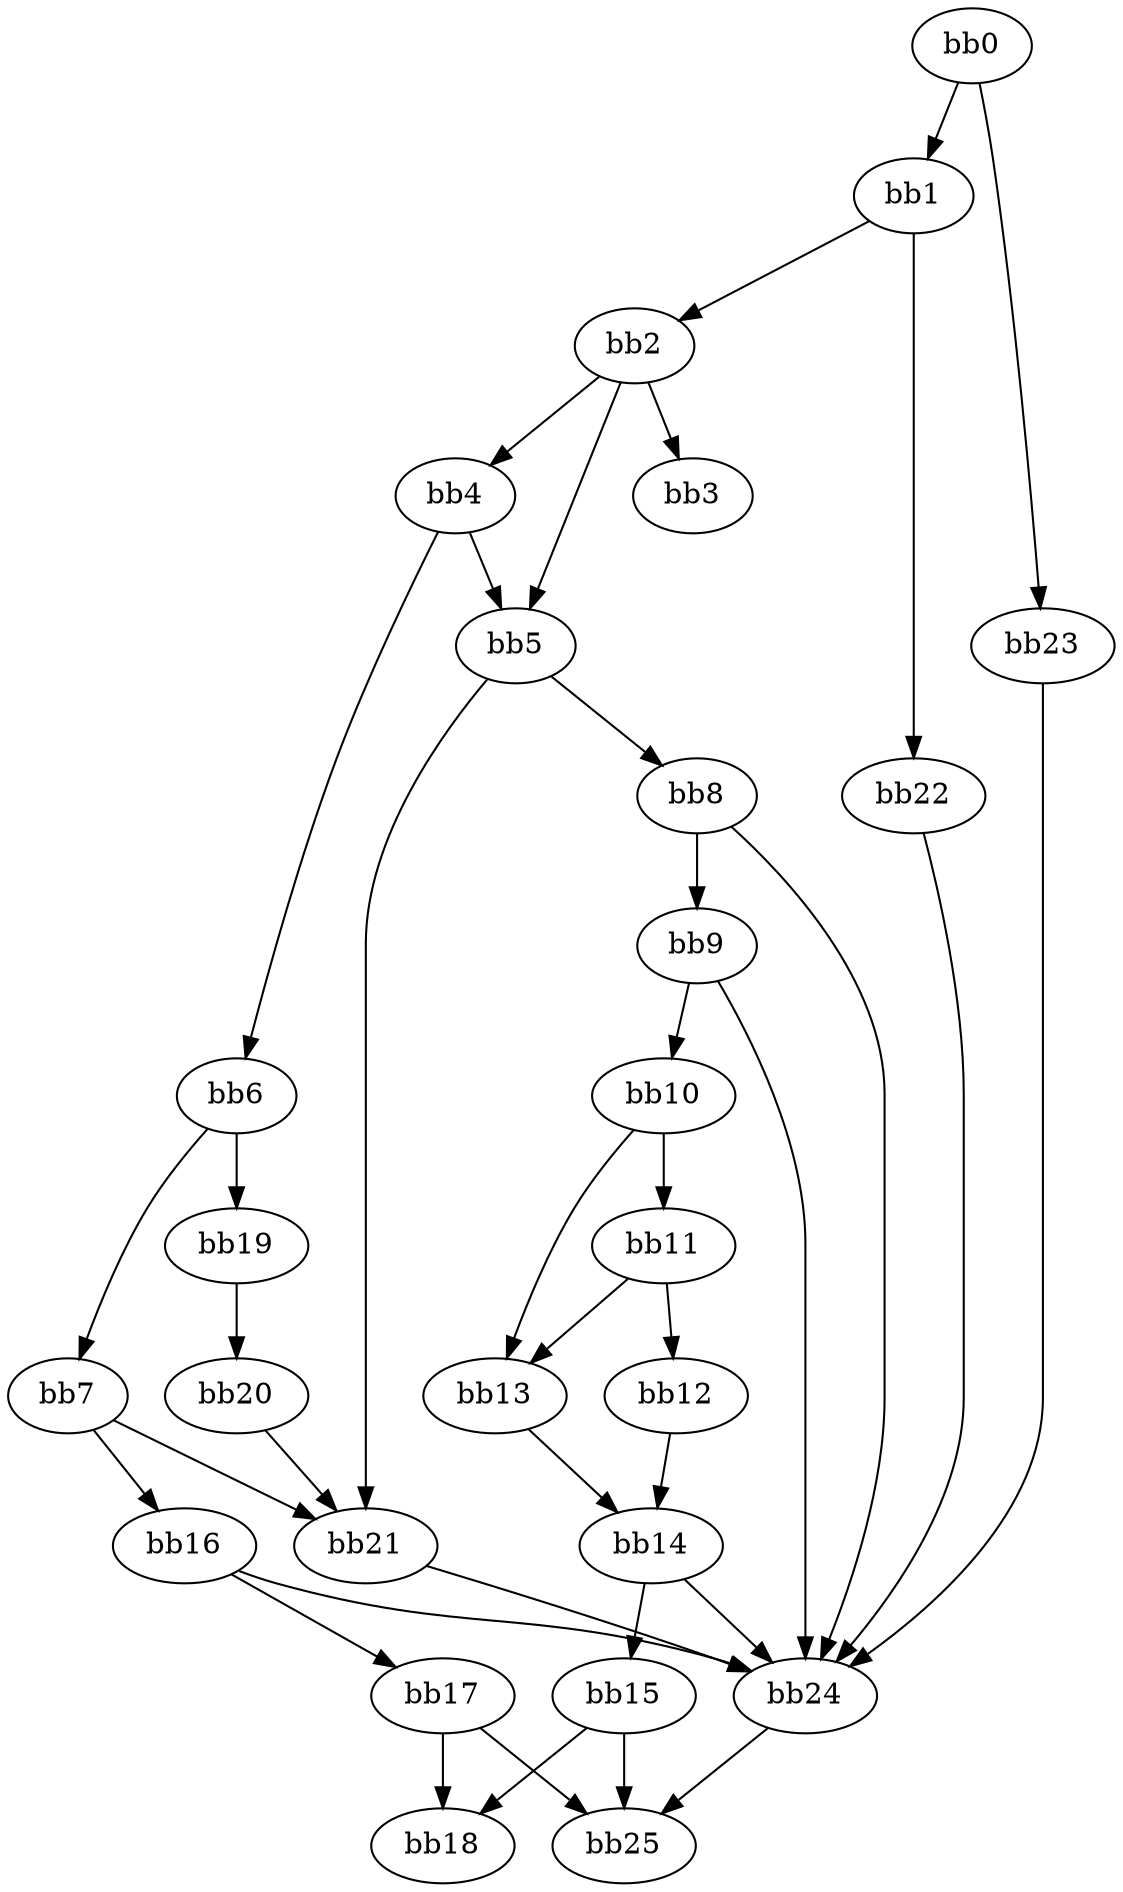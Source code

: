 digraph {
    0 [ label = "bb0\l" ]
    1 [ label = "bb1\l" ]
    2 [ label = "bb2\l" ]
    3 [ label = "bb3\l" ]
    4 [ label = "bb4\l" ]
    5 [ label = "bb5\l" ]
    6 [ label = "bb6\l" ]
    7 [ label = "bb7\l" ]
    8 [ label = "bb8\l" ]
    9 [ label = "bb9\l" ]
    10 [ label = "bb10\l" ]
    11 [ label = "bb11\l" ]
    12 [ label = "bb12\l" ]
    13 [ label = "bb13\l" ]
    14 [ label = "bb14\l" ]
    15 [ label = "bb15\l" ]
    16 [ label = "bb16\l" ]
    17 [ label = "bb17\l" ]
    18 [ label = "bb18\l" ]
    19 [ label = "bb19\l" ]
    20 [ label = "bb20\l" ]
    21 [ label = "bb21\l" ]
    22 [ label = "bb22\l" ]
    23 [ label = "bb23\l" ]
    24 [ label = "bb24\l" ]
    25 [ label = "bb25\l" ]
    0 -> 1 [ ]
    0 -> 23 [ ]
    1 -> 2 [ ]
    1 -> 22 [ ]
    2 -> 3 [ ]
    2 -> 4 [ ]
    2 -> 5 [ ]
    4 -> 5 [ ]
    4 -> 6 [ ]
    5 -> 8 [ ]
    5 -> 21 [ ]
    6 -> 7 [ ]
    6 -> 19 [ ]
    7 -> 16 [ ]
    7 -> 21 [ ]
    8 -> 9 [ ]
    8 -> 24 [ ]
    9 -> 10 [ ]
    9 -> 24 [ ]
    10 -> 11 [ ]
    10 -> 13 [ ]
    11 -> 12 [ ]
    11 -> 13 [ ]
    12 -> 14 [ ]
    13 -> 14 [ ]
    14 -> 15 [ ]
    14 -> 24 [ ]
    15 -> 18 [ ]
    15 -> 25 [ ]
    16 -> 17 [ ]
    16 -> 24 [ ]
    17 -> 18 [ ]
    17 -> 25 [ ]
    19 -> 20 [ ]
    20 -> 21 [ ]
    21 -> 24 [ ]
    22 -> 24 [ ]
    23 -> 24 [ ]
    24 -> 25 [ ]
}


